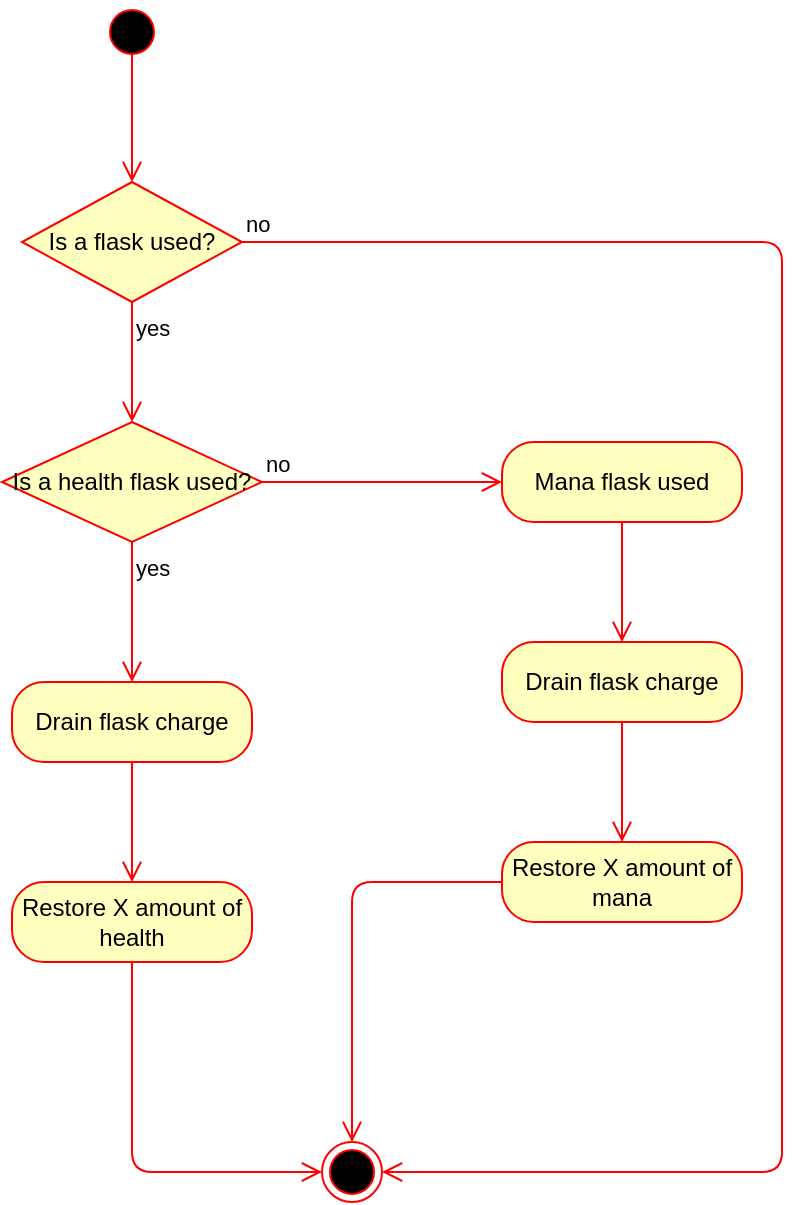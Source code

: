 <mxfile version="14.4.3" type="github">
  <diagram id="LwFf-PN_MLjPBO5vaeJa" name="Page-1">
    <mxGraphModel dx="1209" dy="672" grid="1" gridSize="10" guides="1" tooltips="1" connect="1" arrows="1" fold="1" page="1" pageScale="1" pageWidth="1654" pageHeight="2336" math="0" shadow="0">
      <root>
        <mxCell id="0" />
        <mxCell id="1" parent="0" />
        <mxCell id="n4jLXU_lLeFIxa1xW2Zi-2" value="" style="edgeStyle=orthogonalEdgeStyle;html=1;verticalAlign=bottom;endArrow=open;endSize=8;strokeColor=#ff0000;" edge="1" parent="1">
          <mxGeometry relative="1" as="geometry">
            <mxPoint x="495" y="380" as="targetPoint" />
            <mxPoint x="495" y="310" as="sourcePoint" />
          </mxGeometry>
        </mxCell>
        <mxCell id="n4jLXU_lLeFIxa1xW2Zi-3" value="Is a flask used?" style="rhombus;whiteSpace=wrap;html=1;fillColor=#ffffc0;strokeColor=#ff0000;" vertex="1" parent="1">
          <mxGeometry x="440" y="380" width="110" height="60" as="geometry" />
        </mxCell>
        <mxCell id="n4jLXU_lLeFIxa1xW2Zi-4" value="no" style="edgeStyle=orthogonalEdgeStyle;html=1;align=left;verticalAlign=bottom;endArrow=open;endSize=8;strokeColor=#ff0000;entryX=1;entryY=0.5;entryDx=0;entryDy=0;" edge="1" source="n4jLXU_lLeFIxa1xW2Zi-3" parent="1" target="n4jLXU_lLeFIxa1xW2Zi-19">
          <mxGeometry x="-1" relative="1" as="geometry">
            <mxPoint x="650" y="410" as="targetPoint" />
            <Array as="points">
              <mxPoint x="820" y="410" />
              <mxPoint x="820" y="875" />
            </Array>
          </mxGeometry>
        </mxCell>
        <mxCell id="n4jLXU_lLeFIxa1xW2Zi-5" value="yes" style="edgeStyle=orthogonalEdgeStyle;html=1;align=left;verticalAlign=top;endArrow=open;endSize=8;strokeColor=#ff0000;" edge="1" source="n4jLXU_lLeFIxa1xW2Zi-3" parent="1">
          <mxGeometry x="-1" relative="1" as="geometry">
            <mxPoint x="495" y="500" as="targetPoint" />
          </mxGeometry>
        </mxCell>
        <mxCell id="n4jLXU_lLeFIxa1xW2Zi-6" value="Is a health flask used?" style="rhombus;whiteSpace=wrap;html=1;fillColor=#ffffc0;strokeColor=#ff0000;" vertex="1" parent="1">
          <mxGeometry x="430" y="500" width="130" height="60" as="geometry" />
        </mxCell>
        <mxCell id="n4jLXU_lLeFIxa1xW2Zi-7" value="no" style="edgeStyle=orthogonalEdgeStyle;html=1;align=left;verticalAlign=bottom;endArrow=open;endSize=8;strokeColor=#ff0000;" edge="1" source="n4jLXU_lLeFIxa1xW2Zi-6" parent="1">
          <mxGeometry x="-1" relative="1" as="geometry">
            <mxPoint x="680" y="530" as="targetPoint" />
          </mxGeometry>
        </mxCell>
        <mxCell id="n4jLXU_lLeFIxa1xW2Zi-8" value="yes" style="edgeStyle=orthogonalEdgeStyle;html=1;align=left;verticalAlign=top;endArrow=open;endSize=8;strokeColor=#ff0000;" edge="1" source="n4jLXU_lLeFIxa1xW2Zi-6" parent="1">
          <mxGeometry x="-1" relative="1" as="geometry">
            <mxPoint x="495" y="630" as="targetPoint" />
          </mxGeometry>
        </mxCell>
        <mxCell id="n4jLXU_lLeFIxa1xW2Zi-9" value="Drain flask charge" style="rounded=1;whiteSpace=wrap;html=1;arcSize=40;fontColor=#000000;fillColor=#ffffc0;strokeColor=#ff0000;" vertex="1" parent="1">
          <mxGeometry x="435" y="630" width="120" height="40" as="geometry" />
        </mxCell>
        <mxCell id="n4jLXU_lLeFIxa1xW2Zi-10" value="" style="edgeStyle=orthogonalEdgeStyle;html=1;verticalAlign=bottom;endArrow=open;endSize=8;strokeColor=#ff0000;" edge="1" source="n4jLXU_lLeFIxa1xW2Zi-9" parent="1">
          <mxGeometry relative="1" as="geometry">
            <mxPoint x="495" y="730" as="targetPoint" />
          </mxGeometry>
        </mxCell>
        <mxCell id="n4jLXU_lLeFIxa1xW2Zi-11" value="Restore X amount of health" style="rounded=1;whiteSpace=wrap;html=1;arcSize=40;fontColor=#000000;fillColor=#ffffc0;strokeColor=#ff0000;" vertex="1" parent="1">
          <mxGeometry x="435" y="730" width="120" height="40" as="geometry" />
        </mxCell>
        <mxCell id="n4jLXU_lLeFIxa1xW2Zi-12" value="" style="edgeStyle=orthogonalEdgeStyle;html=1;verticalAlign=bottom;endArrow=open;endSize=8;strokeColor=#ff0000;entryX=0;entryY=0.5;entryDx=0;entryDy=0;exitX=0.5;exitY=1;exitDx=0;exitDy=0;" edge="1" source="n4jLXU_lLeFIxa1xW2Zi-11" parent="1" target="n4jLXU_lLeFIxa1xW2Zi-19">
          <mxGeometry relative="1" as="geometry">
            <mxPoint x="495" y="830" as="targetPoint" />
            <mxPoint x="555" y="750" as="sourcePoint" />
          </mxGeometry>
        </mxCell>
        <mxCell id="n4jLXU_lLeFIxa1xW2Zi-13" value="Mana flask used" style="rounded=1;whiteSpace=wrap;html=1;arcSize=40;fontColor=#000000;fillColor=#ffffc0;strokeColor=#ff0000;" vertex="1" parent="1">
          <mxGeometry x="680" y="510" width="120" height="40" as="geometry" />
        </mxCell>
        <mxCell id="n4jLXU_lLeFIxa1xW2Zi-14" value="" style="edgeStyle=orthogonalEdgeStyle;html=1;verticalAlign=bottom;endArrow=open;endSize=8;strokeColor=#ff0000;" edge="1" source="n4jLXU_lLeFIxa1xW2Zi-13" parent="1">
          <mxGeometry relative="1" as="geometry">
            <mxPoint x="740" y="610" as="targetPoint" />
          </mxGeometry>
        </mxCell>
        <mxCell id="n4jLXU_lLeFIxa1xW2Zi-15" value="Drain flask charge" style="rounded=1;whiteSpace=wrap;html=1;arcSize=40;fontColor=#000000;fillColor=#ffffc0;strokeColor=#ff0000;" vertex="1" parent="1">
          <mxGeometry x="680" y="610" width="120" height="40" as="geometry" />
        </mxCell>
        <mxCell id="n4jLXU_lLeFIxa1xW2Zi-16" value="" style="edgeStyle=orthogonalEdgeStyle;html=1;verticalAlign=bottom;endArrow=open;endSize=8;strokeColor=#ff0000;" edge="1" source="n4jLXU_lLeFIxa1xW2Zi-15" parent="1">
          <mxGeometry relative="1" as="geometry">
            <mxPoint x="740" y="710" as="targetPoint" />
          </mxGeometry>
        </mxCell>
        <mxCell id="n4jLXU_lLeFIxa1xW2Zi-17" value="Restore X amount of mana" style="rounded=1;whiteSpace=wrap;html=1;arcSize=40;fontColor=#000000;fillColor=#ffffc0;strokeColor=#ff0000;" vertex="1" parent="1">
          <mxGeometry x="680" y="710" width="120" height="40" as="geometry" />
        </mxCell>
        <mxCell id="n4jLXU_lLeFIxa1xW2Zi-18" value="" style="edgeStyle=orthogonalEdgeStyle;html=1;verticalAlign=bottom;endArrow=open;endSize=8;strokeColor=#ff0000;entryX=0.5;entryY=0;entryDx=0;entryDy=0;" edge="1" source="n4jLXU_lLeFIxa1xW2Zi-17" parent="1" target="n4jLXU_lLeFIxa1xW2Zi-19">
          <mxGeometry relative="1" as="geometry">
            <mxPoint x="740" y="810" as="targetPoint" />
          </mxGeometry>
        </mxCell>
        <mxCell id="n4jLXU_lLeFIxa1xW2Zi-19" value="" style="ellipse;html=1;shape=endState;fillColor=#000000;strokeColor=#ff0000;" vertex="1" parent="1">
          <mxGeometry x="590" y="860" width="30" height="30" as="geometry" />
        </mxCell>
        <mxCell id="n4jLXU_lLeFIxa1xW2Zi-1" value="" style="ellipse;html=1;shape=startState;fillColor=#000000;strokeColor=#ff0000;" vertex="1" parent="1">
          <mxGeometry x="480" y="290" width="30" height="30" as="geometry" />
        </mxCell>
      </root>
    </mxGraphModel>
  </diagram>
</mxfile>

